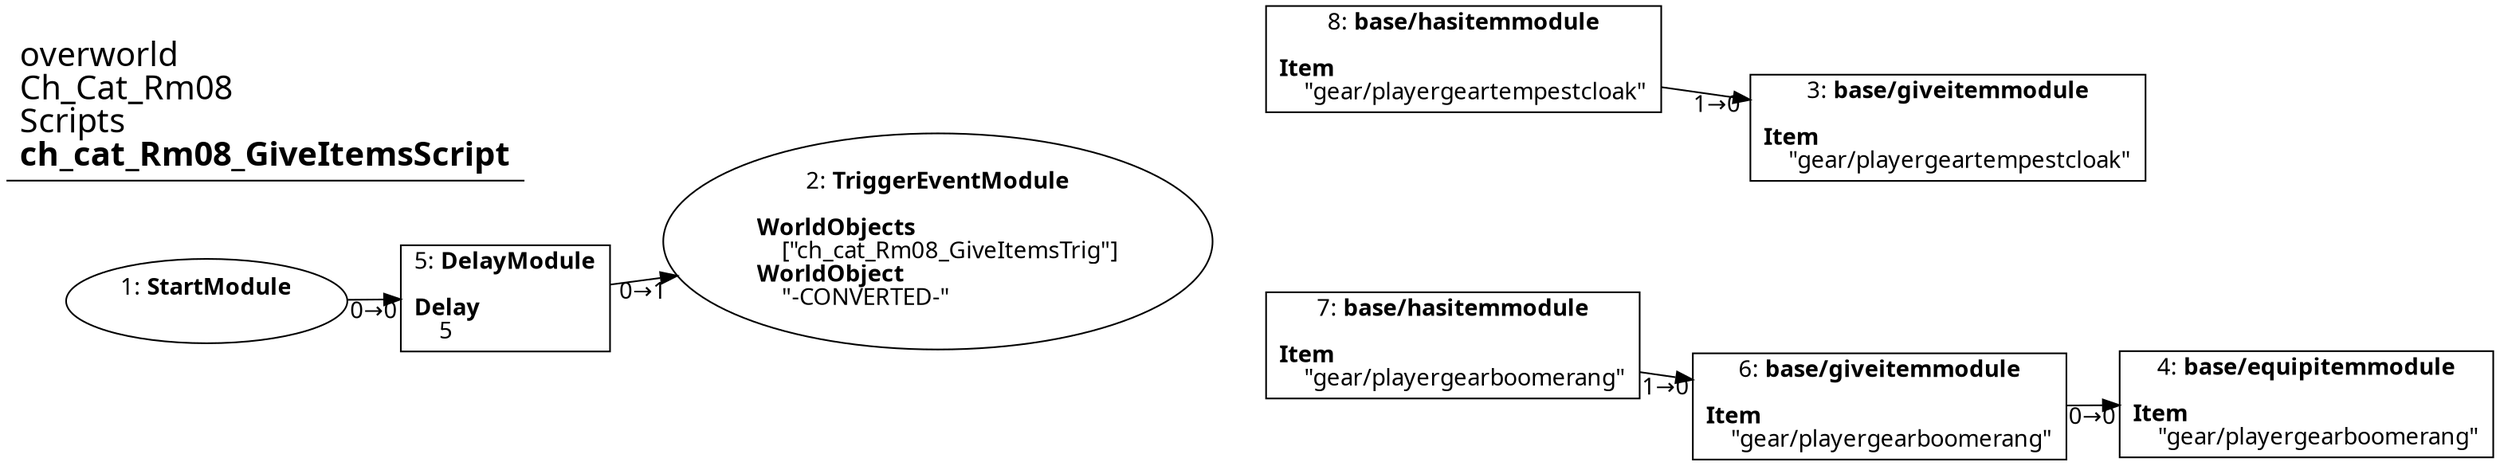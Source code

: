 digraph {
    layout = fdp;
    overlap = prism;
    sep = "+16";
    splines = spline;

    node [ shape = box ];

    graph [ fontname = "Segoe UI" ];
    node [ fontname = "Segoe UI" ];
    edge [ fontname = "Segoe UI" ];

    1 [ label = <1: <b>StartModule</b><br/><br/>> ];
    1 [ shape = oval ]
    1 [ pos = "-0.075,-0.24300002!" ];
    1 -> 5 [ label = "0→0" ];

    2 [ label = <2: <b>TriggerEventModule</b><br/><br/><b>WorldObjects</b><br align="left"/>    [&quot;ch_cat_Rm08_GiveItemsTrig&quot;]<br align="left"/><b>WorldObject</b><br align="left"/>    &quot;-CONVERTED-&quot;<br align="left"/>> ];
    2 [ shape = oval ]
    2 [ pos = "0.30400002,-0.22000001!" ];

    3 [ label = <3: <b>base/giveitemmodule</b><br/><br/><b>Item</b><br align="left"/>    &quot;gear/playergeartempestcloak&quot;<br align="left"/>> ];
    3 [ pos = "0.73200005,-0.155!" ];

    4 [ label = <4: <b>base/equipitemmodule</b><br/><br/><b>Item</b><br align="left"/>    &quot;gear/playergearboomerang&quot;<br align="left"/>> ];
    4 [ pos = "0.883,-0.291!" ];

    5 [ label = <5: <b>DelayModule</b><br/><br/><b>Delay</b><br align="left"/>    5<br align="left"/>> ];
    5 [ pos = "0.080000006,-0.24300002!" ];
    5 -> 2 [ label = "0→1" ];

    6 [ label = <6: <b>base/giveitemmodule</b><br/><br/><b>Item</b><br align="left"/>    &quot;gear/playergearboomerang&quot;<br align="left"/>> ];
    6 [ pos = "0.71400005,-0.291!" ];
    6 -> 4 [ label = "0→0" ];

    7 [ label = <7: <b>base/hasitemmodule</b><br/><br/><b>Item</b><br align="left"/>    &quot;gear/playergearboomerang&quot;<br align="left"/>> ];
    7 [ pos = "0.546,-0.268!" ];
    7 -> 6 [ label = "1→0" ];

    8 [ label = <8: <b>base/hasitemmodule</b><br/><br/><b>Item</b><br align="left"/>    &quot;gear/playergeartempestcloak&quot;<br align="left"/>> ];
    8 [ pos = "0.54700005,-0.132!" ];
    8 -> 3 [ label = "1→0" ];

    title [ pos = "-0.076000005,-0.13100001!" ];
    title [ shape = underline ];
    title [ label = <<font point-size="20">overworld<br align="left"/>Ch_Cat_Rm08<br align="left"/>Scripts<br align="left"/><b>ch_cat_Rm08_GiveItemsScript</b><br align="left"/></font>> ];
}
